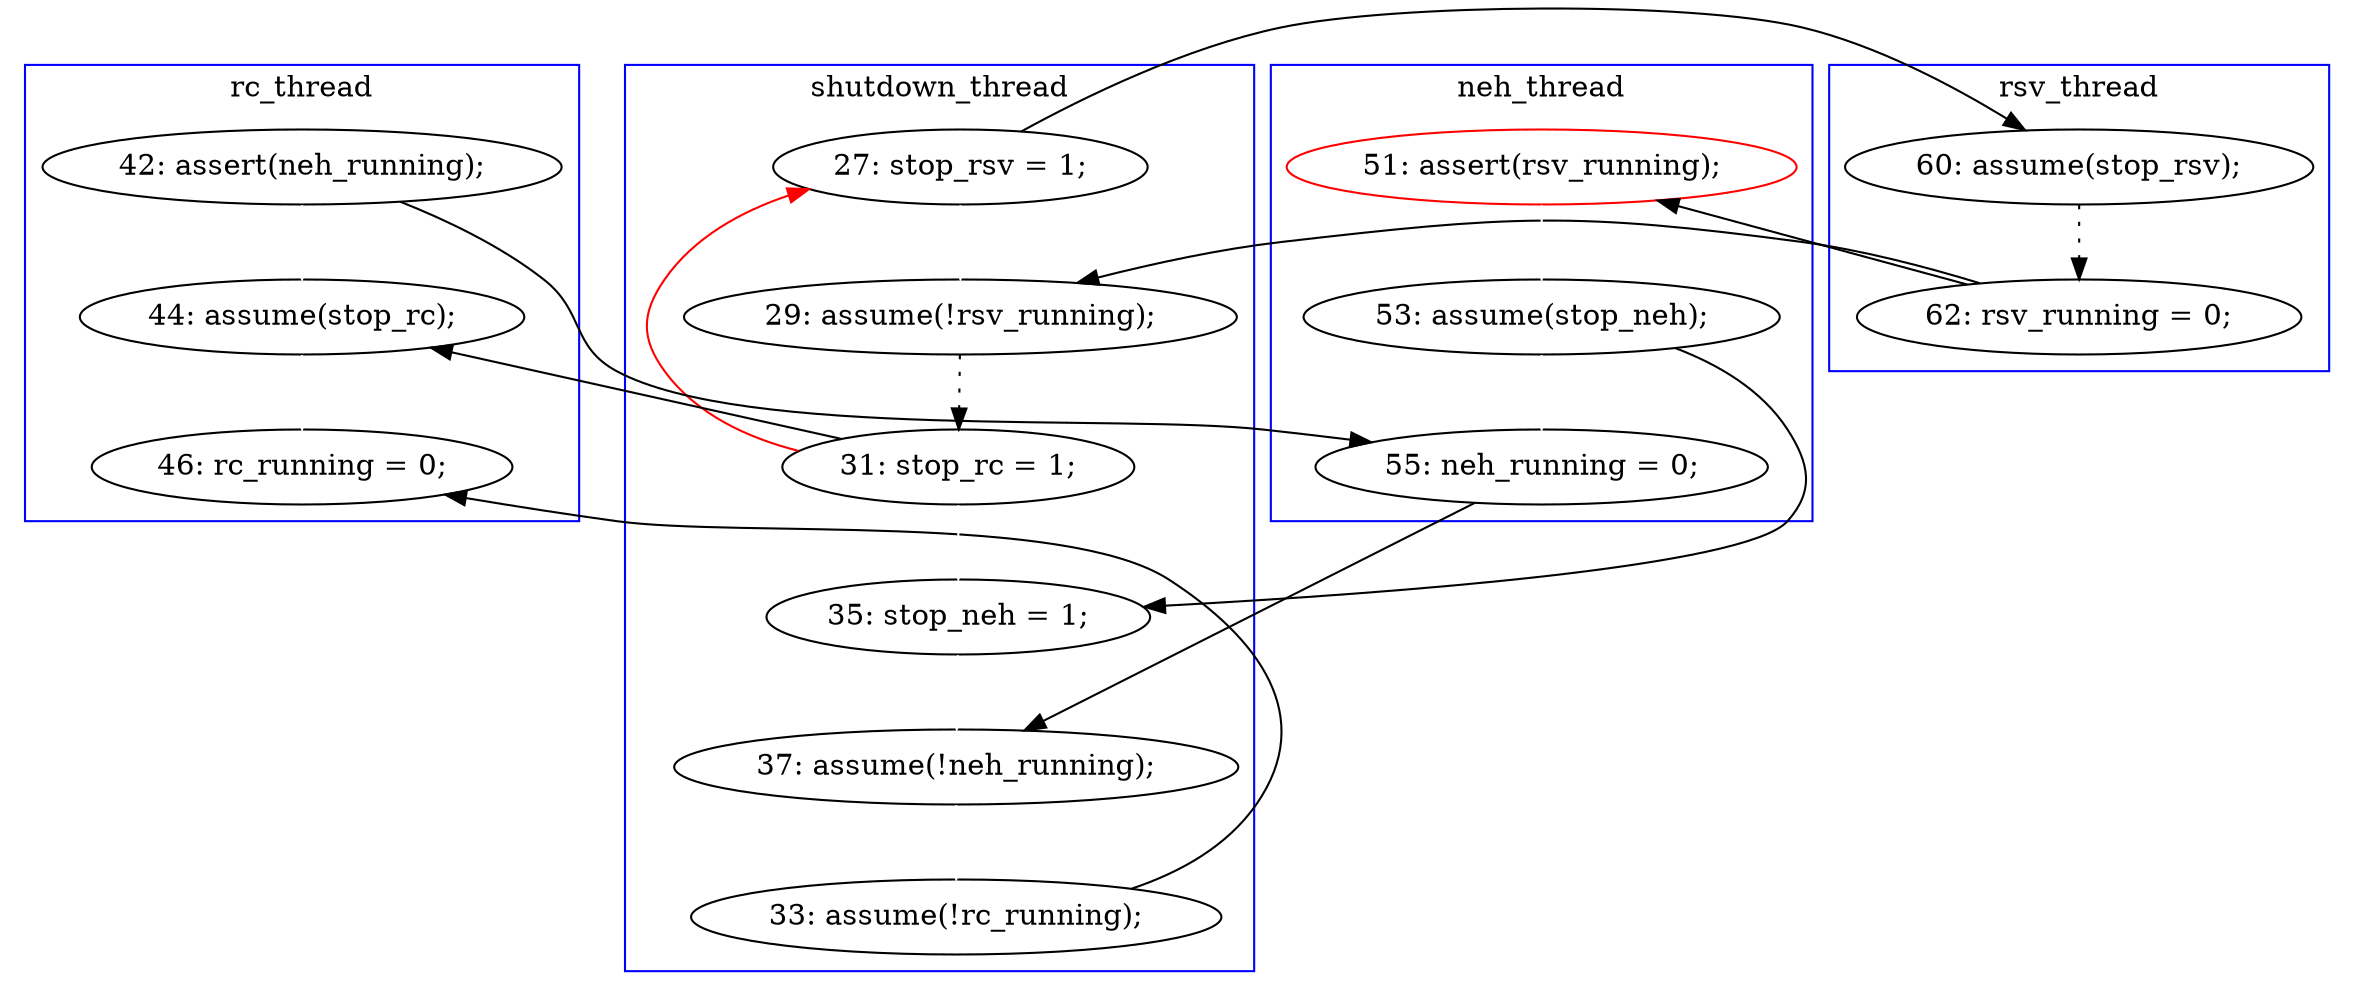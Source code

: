 digraph Counterexample {
	29 -> 31 [color = white, style = solid]
	23 -> 28 [color = white, style = solid]
	16 -> 26 [color = black, style = solid, constraint = false]
	25 -> 28 [color = black, style = solid, constraint = false]
	26 -> 29 [color = black, style = solid, constraint = false]
	20 -> 23 [color = black, style = dotted]
	12 -> 20 [color = white, style = solid]
	18 -> 19 [color = black, style = dotted]
	28 -> 29 [color = white, style = solid]
	23 -> 12 [color = red, style = solid, constraint = false]
	21 -> 25 [color = white, style = solid]
	27 -> 33 [color = white, style = solid]
	23 -> 27 [color = black, style = solid, constraint = false]
	31 -> 33 [color = black, style = solid, constraint = false]
	25 -> 26 [color = white, style = solid]
	16 -> 27 [color = white, style = solid]
	12 -> 18 [color = black, style = solid, constraint = false]
	19 -> 20 [color = black, style = solid, constraint = false]
	19 -> 21 [color = black, style = solid, constraint = false]
	subgraph cluster2 {
		label = rc_thread
		color = blue
		27  [label = "44: assume(stop_rc);"]
		33  [label = "46: rc_running = 0;"]
		16  [label = "42: assert(neh_running);"]
	}
	subgraph cluster3 {
		label = neh_thread
		color = blue
		25  [label = "53: assume(stop_neh);"]
		21  [label = "51: assert(rsv_running);", color = red]
		26  [label = "55: neh_running = 0;"]
	}
	subgraph cluster4 {
		label = rsv_thread
		color = blue
		18  [label = "60: assume(stop_rsv);"]
		19  [label = "62: rsv_running = 0;"]
	}
	subgraph cluster1 {
		label = shutdown_thread
		color = blue
		20  [label = "29: assume(!rsv_running);"]
		31  [label = "33: assume(!rc_running);"]
		23  [label = "31: stop_rc = 1;"]
		28  [label = "35: stop_neh = 1;"]
		29  [label = "37: assume(!neh_running);"]
		12  [label = "27: stop_rsv = 1;"]
	}
}